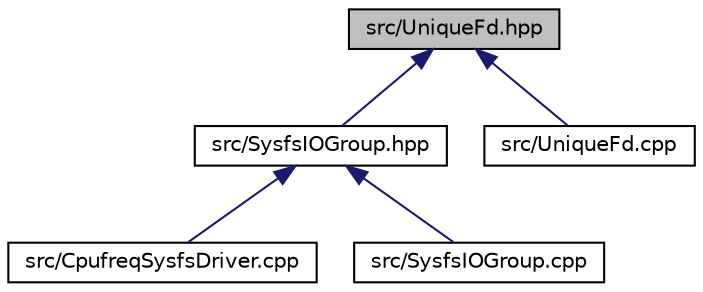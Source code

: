 digraph "src/UniqueFd.hpp"
{
 // LATEX_PDF_SIZE
  edge [fontname="Helvetica",fontsize="10",labelfontname="Helvetica",labelfontsize="10"];
  node [fontname="Helvetica",fontsize="10",shape=record];
  Node1 [label="src/UniqueFd.hpp",height=0.2,width=0.4,color="black", fillcolor="grey75", style="filled", fontcolor="black",tooltip=" "];
  Node1 -> Node2 [dir="back",color="midnightblue",fontsize="10",style="solid",fontname="Helvetica"];
  Node2 [label="src/SysfsIOGroup.hpp",height=0.2,width=0.4,color="black", fillcolor="white", style="filled",URL="$_sysfs_i_o_group_8hpp.html",tooltip=" "];
  Node2 -> Node3 [dir="back",color="midnightblue",fontsize="10",style="solid",fontname="Helvetica"];
  Node3 [label="src/CpufreqSysfsDriver.cpp",height=0.2,width=0.4,color="black", fillcolor="white", style="filled",URL="$_cpufreq_sysfs_driver_8cpp.html",tooltip=" "];
  Node2 -> Node4 [dir="back",color="midnightblue",fontsize="10",style="solid",fontname="Helvetica"];
  Node4 [label="src/SysfsIOGroup.cpp",height=0.2,width=0.4,color="black", fillcolor="white", style="filled",URL="$_sysfs_i_o_group_8cpp.html",tooltip=" "];
  Node1 -> Node5 [dir="back",color="midnightblue",fontsize="10",style="solid",fontname="Helvetica"];
  Node5 [label="src/UniqueFd.cpp",height=0.2,width=0.4,color="black", fillcolor="white", style="filled",URL="$_unique_fd_8cpp.html",tooltip=" "];
}

